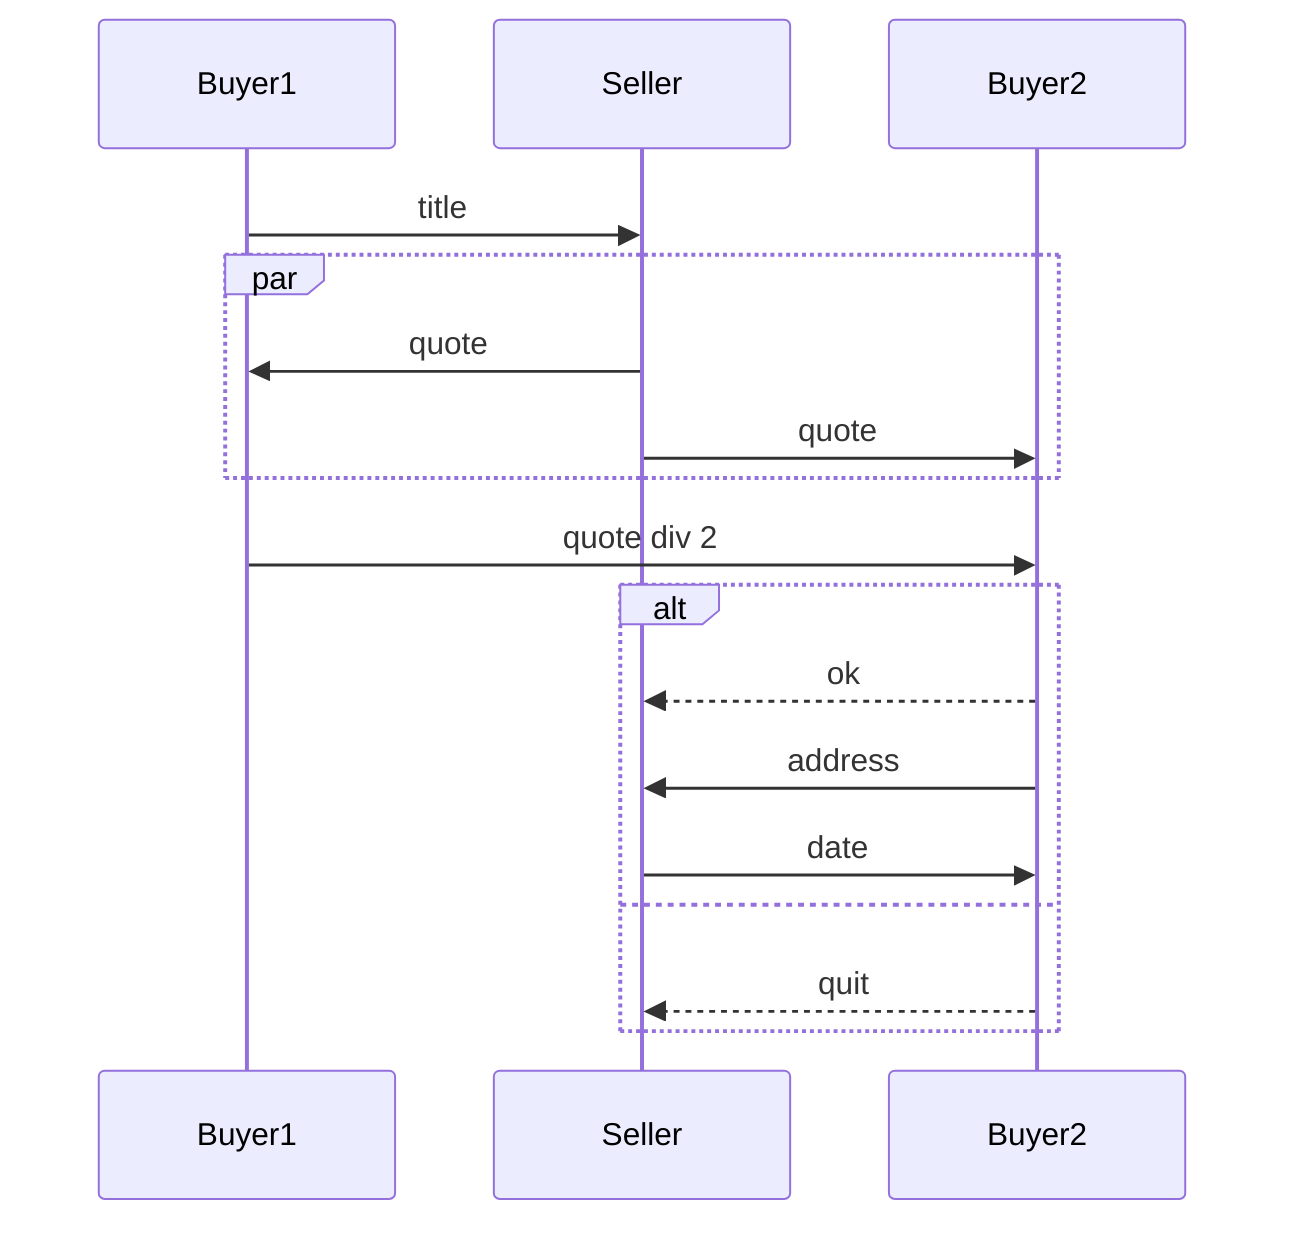 sequenceDiagram
    participant Buyer1
    participant Seller
    participant Buyer2
    Buyer1 ->> Seller: title
    par
        Seller ->> Buyer1: quote
        Seller ->> Buyer2: quote
    end
    Buyer1 ->> Buyer2: quote div 2
    alt 
        Buyer2 -->> Seller: ok
        Buyer2 ->> Seller: address
        Seller ->> Buyer2: date
    else
        Buyer2 -->> Seller: quit
    end